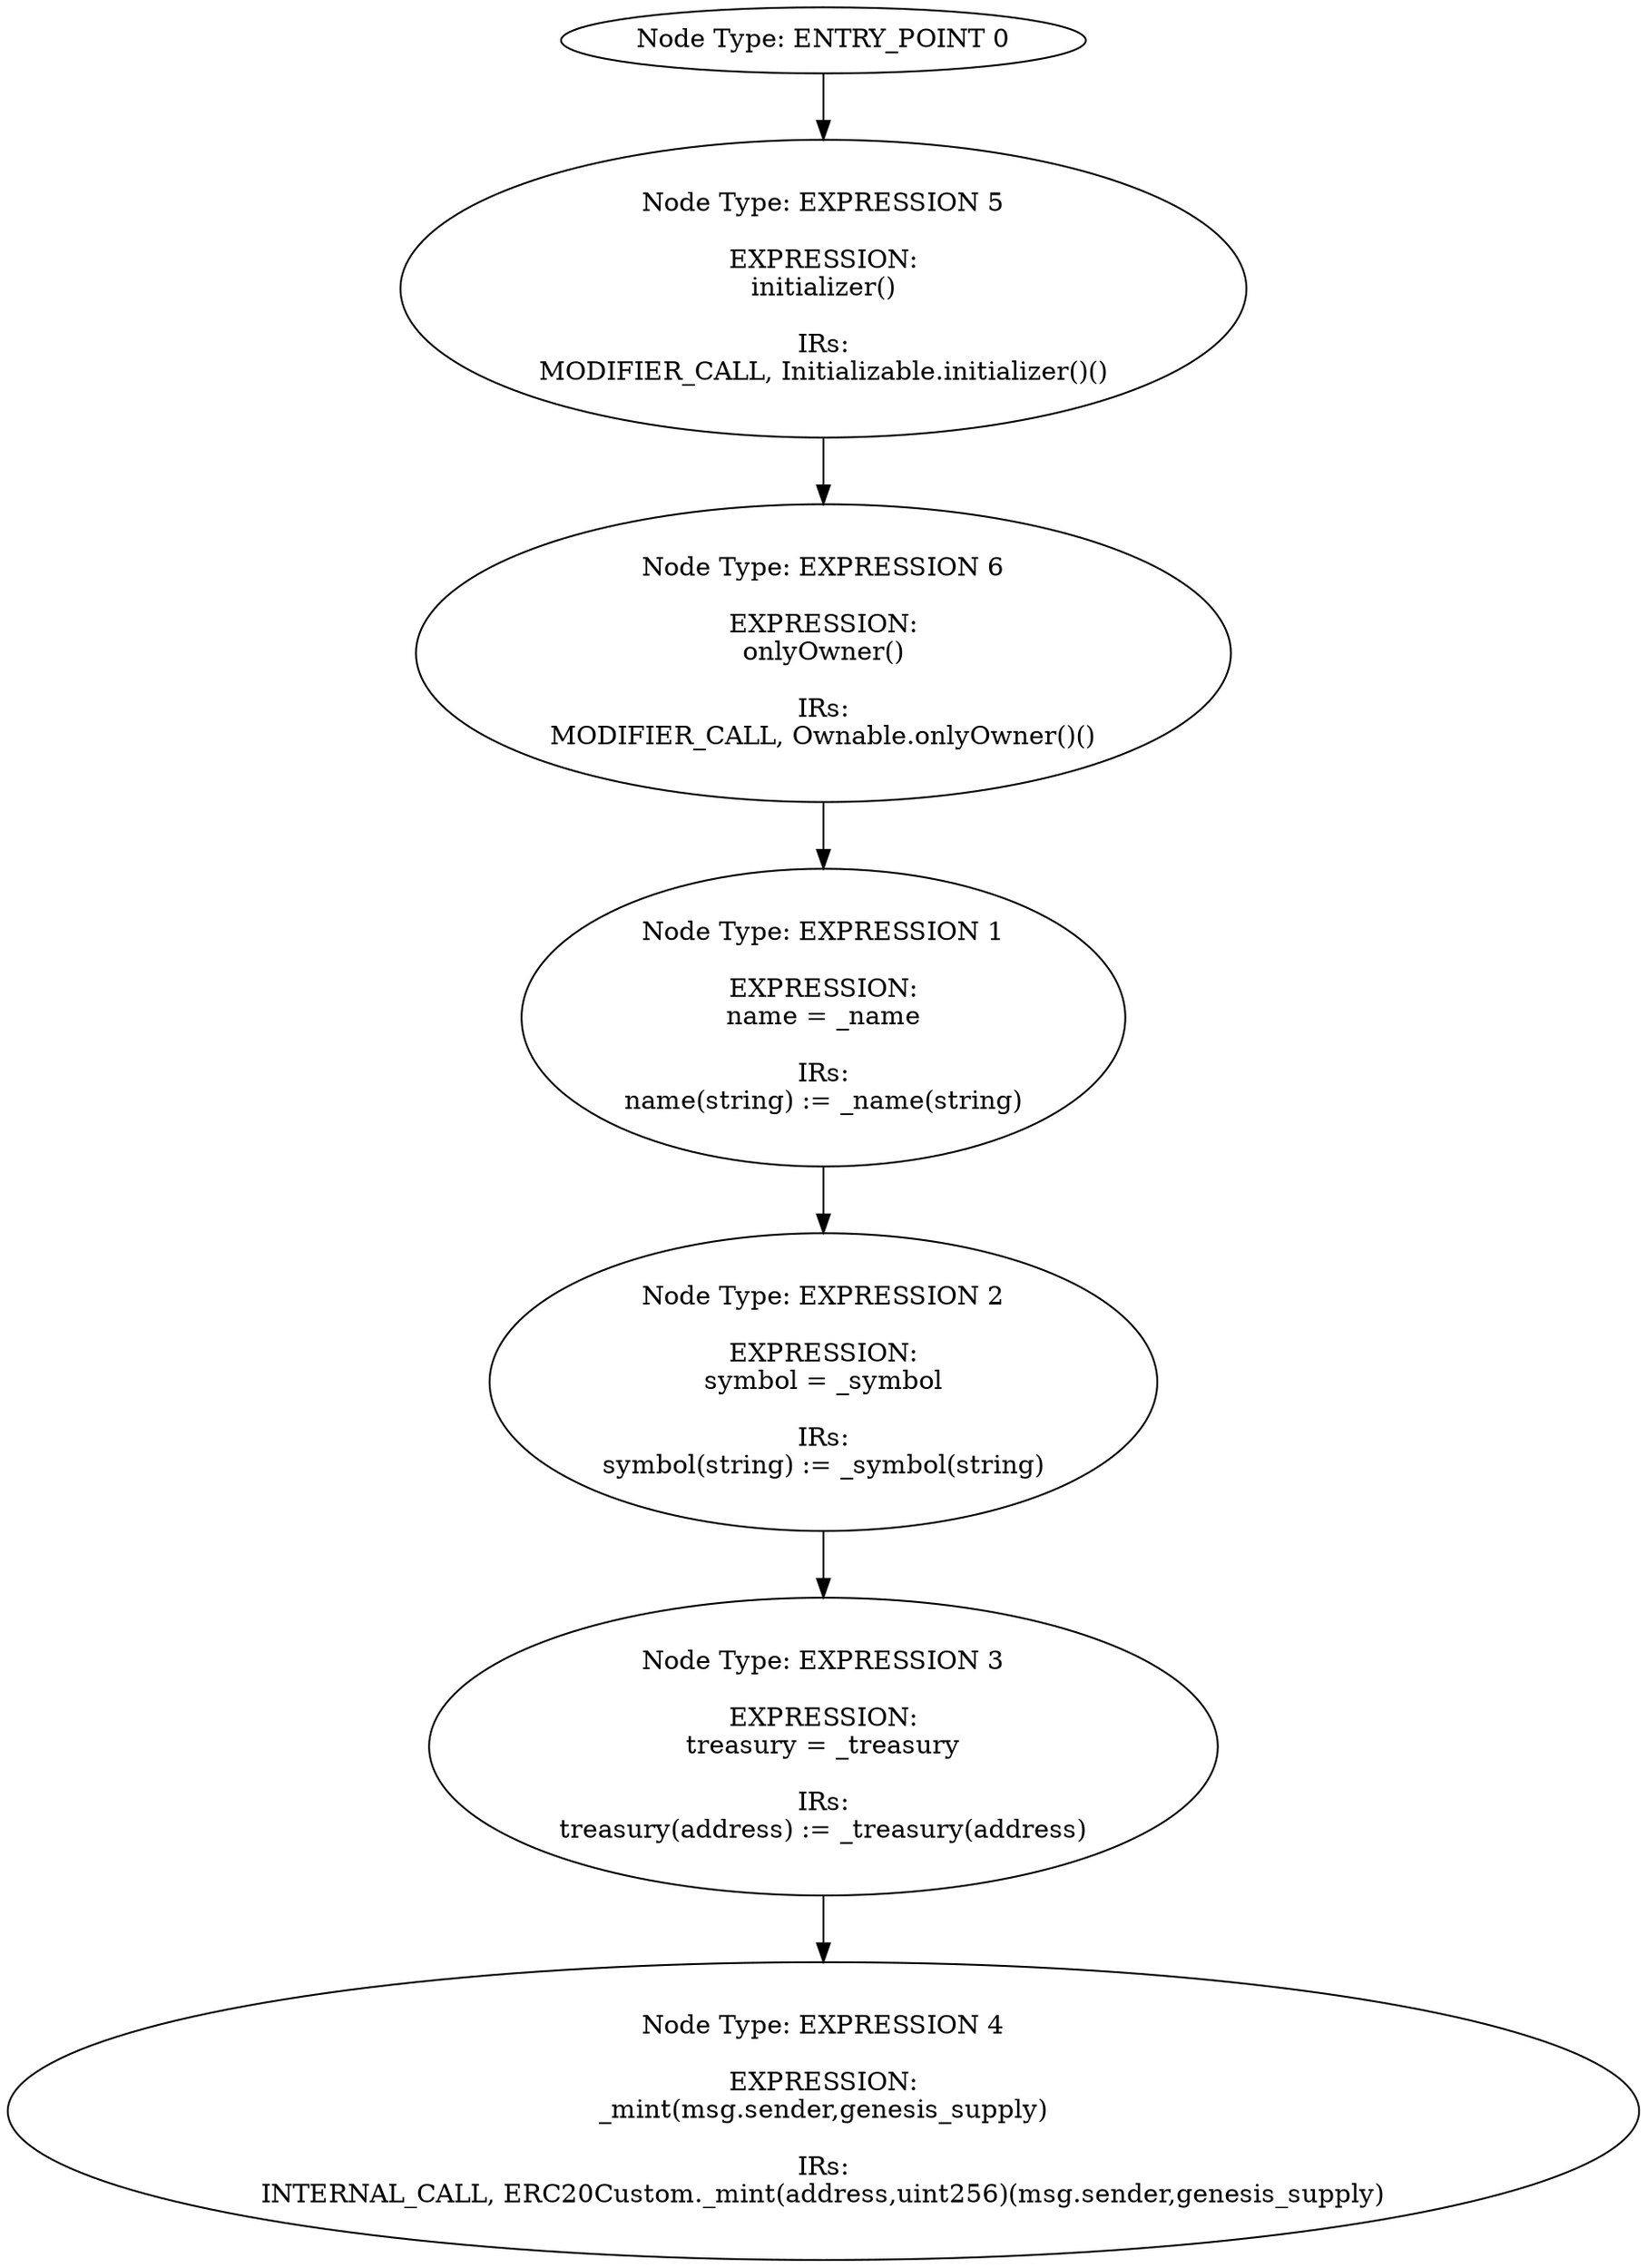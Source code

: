 digraph{
0[label="Node Type: ENTRY_POINT 0
"];
0->5;
1[label="Node Type: EXPRESSION 1

EXPRESSION:
name = _name

IRs:
name(string) := _name(string)"];
1->2;
2[label="Node Type: EXPRESSION 2

EXPRESSION:
symbol = _symbol

IRs:
symbol(string) := _symbol(string)"];
2->3;
3[label="Node Type: EXPRESSION 3

EXPRESSION:
treasury = _treasury

IRs:
treasury(address) := _treasury(address)"];
3->4;
4[label="Node Type: EXPRESSION 4

EXPRESSION:
_mint(msg.sender,genesis_supply)

IRs:
INTERNAL_CALL, ERC20Custom._mint(address,uint256)(msg.sender,genesis_supply)"];
5[label="Node Type: EXPRESSION 5

EXPRESSION:
initializer()

IRs:
MODIFIER_CALL, Initializable.initializer()()"];
5->6;
6[label="Node Type: EXPRESSION 6

EXPRESSION:
onlyOwner()

IRs:
MODIFIER_CALL, Ownable.onlyOwner()()"];
6->1;
}
